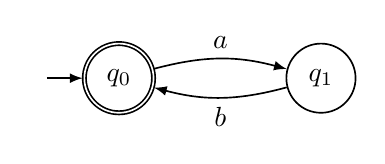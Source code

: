 \begin{tikzpicture}[->,>=latex,node distance=7.3em,semithick]

\node[initial,state,accepting,transform shape, initial text={}] (A) {$q_0$};
\node[state, transform shape] (B) [right of=A] {$q_1$};

\path
    (A) edge [bend left = 15] node [above]  {$a$} (B)
    (B) edge [bend left = 15] node [below] {$b$} (A)
;

\end{tikzpicture}
